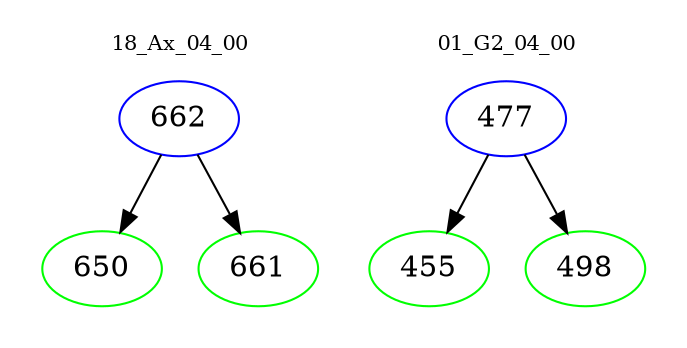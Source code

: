 digraph{
subgraph cluster_0 {
color = white
label = "18_Ax_04_00";
fontsize=10;
T0_662 [label="662", color="blue"]
T0_662 -> T0_650 [color="black"]
T0_650 [label="650", color="green"]
T0_662 -> T0_661 [color="black"]
T0_661 [label="661", color="green"]
}
subgraph cluster_1 {
color = white
label = "01_G2_04_00";
fontsize=10;
T1_477 [label="477", color="blue"]
T1_477 -> T1_455 [color="black"]
T1_455 [label="455", color="green"]
T1_477 -> T1_498 [color="black"]
T1_498 [label="498", color="green"]
}
}

